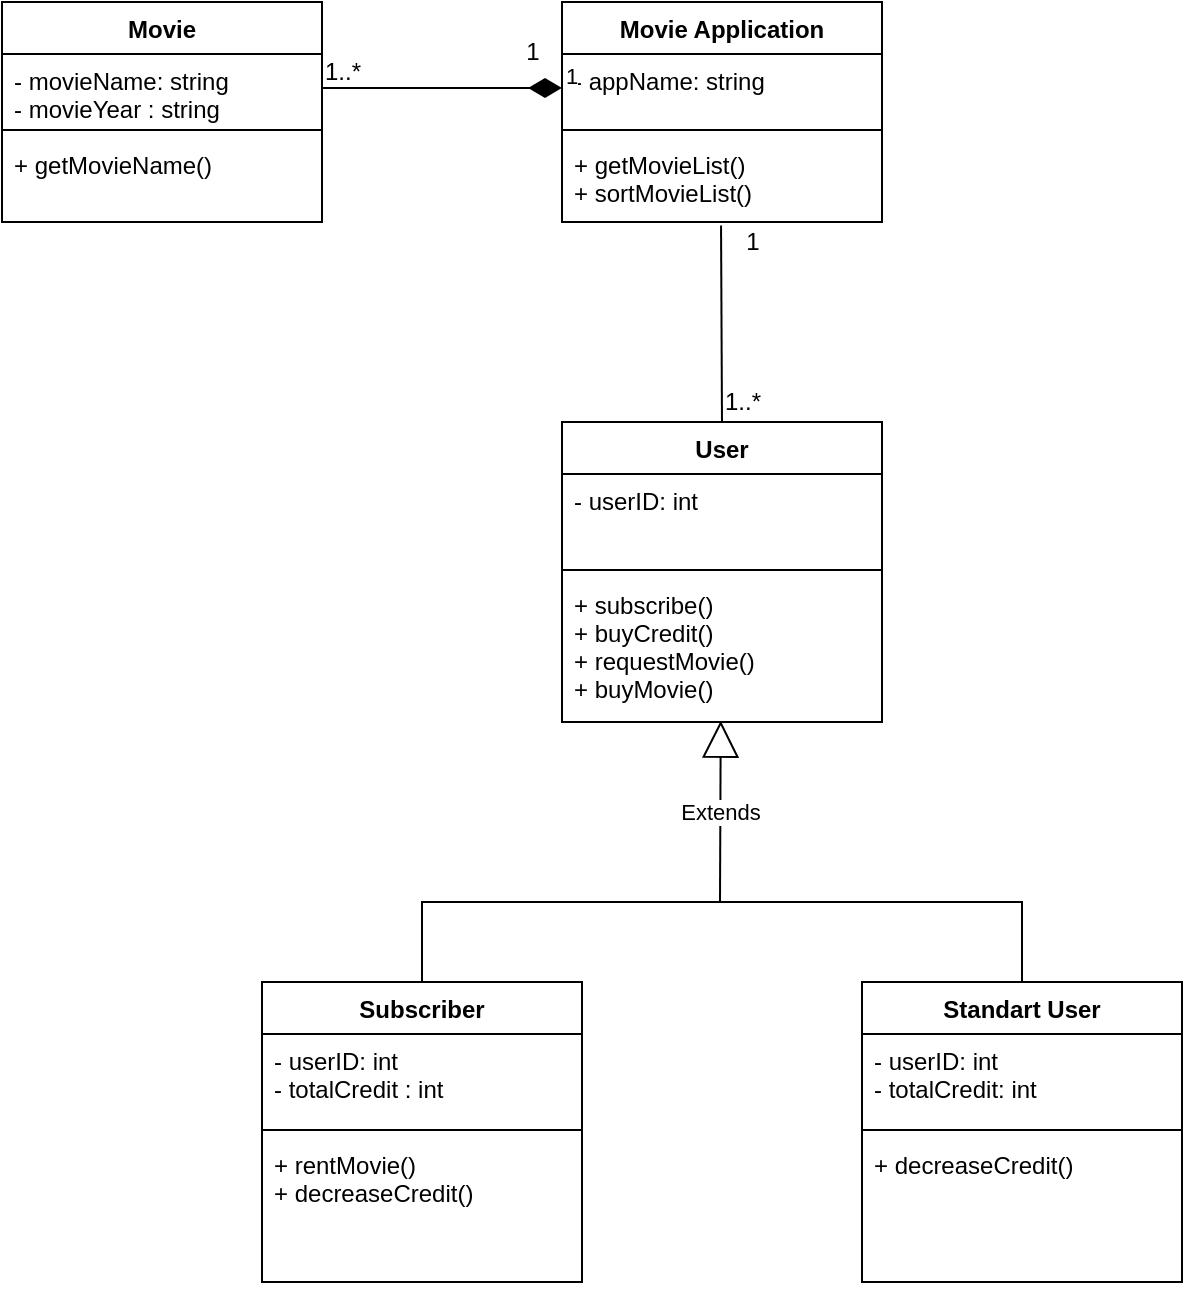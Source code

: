 <mxfile version="20.4.0" type="device"><diagram id="LNZjShXQWbaja6pV8-el" name="Sayfa -1"><mxGraphModel dx="1730" dy="912" grid="1" gridSize="10" guides="1" tooltips="1" connect="1" arrows="1" fold="1" page="1" pageScale="1" pageWidth="827" pageHeight="1169" math="0" shadow="0"><root><mxCell id="0"/><mxCell id="1" parent="0"/><mxCell id="S74Iq0D-1ZKqSGXvqeB7-23" value="Movie Application" style="swimlane;fontStyle=1;align=center;verticalAlign=top;childLayout=stackLayout;horizontal=1;startSize=26;horizontalStack=0;resizeParent=1;resizeParentMax=0;resizeLast=0;collapsible=1;marginBottom=0;" parent="1" vertex="1"><mxGeometry x="350" y="150" width="160" height="110" as="geometry"/></mxCell><mxCell id="S74Iq0D-1ZKqSGXvqeB7-24" value="- appName: string" style="text;strokeColor=none;fillColor=none;align=left;verticalAlign=top;spacingLeft=4;spacingRight=4;overflow=hidden;rotatable=0;points=[[0,0.5],[1,0.5]];portConstraint=eastwest;" parent="S74Iq0D-1ZKqSGXvqeB7-23" vertex="1"><mxGeometry y="26" width="160" height="34" as="geometry"/></mxCell><mxCell id="S74Iq0D-1ZKqSGXvqeB7-25" value="" style="line;strokeWidth=1;fillColor=none;align=left;verticalAlign=middle;spacingTop=-1;spacingLeft=3;spacingRight=3;rotatable=0;labelPosition=right;points=[];portConstraint=eastwest;strokeColor=inherit;" parent="S74Iq0D-1ZKqSGXvqeB7-23" vertex="1"><mxGeometry y="60" width="160" height="8" as="geometry"/></mxCell><mxCell id="S74Iq0D-1ZKqSGXvqeB7-26" value="+ getMovieList()&#10;+ sortMovieList()" style="text;strokeColor=none;fillColor=none;align=left;verticalAlign=top;spacingLeft=4;spacingRight=4;overflow=hidden;rotatable=0;points=[[0,0.5],[1,0.5]];portConstraint=eastwest;" parent="S74Iq0D-1ZKqSGXvqeB7-23" vertex="1"><mxGeometry y="68" width="160" height="42" as="geometry"/></mxCell><mxCell id="Q69ilJuJlbfdwZ73632J-3" style="edgeStyle=none;rounded=0;orthogonalLoop=1;jettySize=auto;html=1;exitX=0.5;exitY=0;exitDx=0;exitDy=0;entryX=0.497;entryY=1.043;entryDx=0;entryDy=0;entryPerimeter=0;endArrow=none;endFill=0;" edge="1" parent="1" source="S74Iq0D-1ZKqSGXvqeB7-27" target="S74Iq0D-1ZKqSGXvqeB7-26"><mxGeometry relative="1" as="geometry"/></mxCell><mxCell id="S74Iq0D-1ZKqSGXvqeB7-27" value="User" style="swimlane;fontStyle=1;align=center;verticalAlign=top;childLayout=stackLayout;horizontal=1;startSize=26;horizontalStack=0;resizeParent=1;resizeParentMax=0;resizeLast=0;collapsible=1;marginBottom=0;" parent="1" vertex="1"><mxGeometry x="350" y="360" width="160" height="150" as="geometry"/></mxCell><mxCell id="S74Iq0D-1ZKqSGXvqeB7-28" value="- userID: int" style="text;strokeColor=none;fillColor=none;align=left;verticalAlign=top;spacingLeft=4;spacingRight=4;overflow=hidden;rotatable=0;points=[[0,0.5],[1,0.5]];portConstraint=eastwest;" parent="S74Iq0D-1ZKqSGXvqeB7-27" vertex="1"><mxGeometry y="26" width="160" height="44" as="geometry"/></mxCell><mxCell id="S74Iq0D-1ZKqSGXvqeB7-29" value="" style="line;strokeWidth=1;fillColor=none;align=left;verticalAlign=middle;spacingTop=-1;spacingLeft=3;spacingRight=3;rotatable=0;labelPosition=right;points=[];portConstraint=eastwest;strokeColor=inherit;" parent="S74Iq0D-1ZKqSGXvqeB7-27" vertex="1"><mxGeometry y="70" width="160" height="8" as="geometry"/></mxCell><mxCell id="S74Iq0D-1ZKqSGXvqeB7-30" value="+ subscribe()&#10;+ buyCredit()&#10;+ requestMovie()&#10;+ buyMovie()" style="text;strokeColor=none;fillColor=none;align=left;verticalAlign=top;spacingLeft=4;spacingRight=4;overflow=hidden;rotatable=0;points=[[0,0.5],[1,0.5]];portConstraint=eastwest;" parent="S74Iq0D-1ZKqSGXvqeB7-27" vertex="1"><mxGeometry y="78" width="160" height="72" as="geometry"/></mxCell><mxCell id="S74Iq0D-1ZKqSGXvqeB7-31" value="Subscriber" style="swimlane;fontStyle=1;align=center;verticalAlign=top;childLayout=stackLayout;horizontal=1;startSize=26;horizontalStack=0;resizeParent=1;resizeParentMax=0;resizeLast=0;collapsible=1;marginBottom=0;" parent="1" vertex="1"><mxGeometry x="200" y="640" width="160" height="150" as="geometry"/></mxCell><mxCell id="S74Iq0D-1ZKqSGXvqeB7-32" value="- userID: int&#10;- totalCredit : int" style="text;strokeColor=none;fillColor=none;align=left;verticalAlign=top;spacingLeft=4;spacingRight=4;overflow=hidden;rotatable=0;points=[[0,0.5],[1,0.5]];portConstraint=eastwest;" parent="S74Iq0D-1ZKqSGXvqeB7-31" vertex="1"><mxGeometry y="26" width="160" height="44" as="geometry"/></mxCell><mxCell id="S74Iq0D-1ZKqSGXvqeB7-33" value="" style="line;strokeWidth=1;fillColor=none;align=left;verticalAlign=middle;spacingTop=-1;spacingLeft=3;spacingRight=3;rotatable=0;labelPosition=right;points=[];portConstraint=eastwest;strokeColor=inherit;" parent="S74Iq0D-1ZKqSGXvqeB7-31" vertex="1"><mxGeometry y="70" width="160" height="8" as="geometry"/></mxCell><mxCell id="S74Iq0D-1ZKqSGXvqeB7-34" value="+ rentMovie()&#10;+ decreaseCredit()" style="text;strokeColor=none;fillColor=none;align=left;verticalAlign=top;spacingLeft=4;spacingRight=4;overflow=hidden;rotatable=0;points=[[0,0.5],[1,0.5]];portConstraint=eastwest;" parent="S74Iq0D-1ZKqSGXvqeB7-31" vertex="1"><mxGeometry y="78" width="160" height="72" as="geometry"/></mxCell><mxCell id="S74Iq0D-1ZKqSGXvqeB7-35" value="Standart User" style="swimlane;fontStyle=1;align=center;verticalAlign=top;childLayout=stackLayout;horizontal=1;startSize=26;horizontalStack=0;resizeParent=1;resizeParentMax=0;resizeLast=0;collapsible=1;marginBottom=0;" parent="1" vertex="1"><mxGeometry x="500" y="640" width="160" height="150" as="geometry"/></mxCell><mxCell id="S74Iq0D-1ZKqSGXvqeB7-36" value="- userID: int&#10;- totalCredit: int" style="text;strokeColor=none;fillColor=none;align=left;verticalAlign=top;spacingLeft=4;spacingRight=4;overflow=hidden;rotatable=0;points=[[0,0.5],[1,0.5]];portConstraint=eastwest;" parent="S74Iq0D-1ZKqSGXvqeB7-35" vertex="1"><mxGeometry y="26" width="160" height="44" as="geometry"/></mxCell><mxCell id="S74Iq0D-1ZKqSGXvqeB7-37" value="" style="line;strokeWidth=1;fillColor=none;align=left;verticalAlign=middle;spacingTop=-1;spacingLeft=3;spacingRight=3;rotatable=0;labelPosition=right;points=[];portConstraint=eastwest;strokeColor=inherit;" parent="S74Iq0D-1ZKqSGXvqeB7-35" vertex="1"><mxGeometry y="70" width="160" height="8" as="geometry"/></mxCell><mxCell id="S74Iq0D-1ZKqSGXvqeB7-38" value="+ decreaseCredit()" style="text;strokeColor=none;fillColor=none;align=left;verticalAlign=top;spacingLeft=4;spacingRight=4;overflow=hidden;rotatable=0;points=[[0,0.5],[1,0.5]];portConstraint=eastwest;" parent="S74Iq0D-1ZKqSGXvqeB7-35" vertex="1"><mxGeometry y="78" width="160" height="72" as="geometry"/></mxCell><mxCell id="S74Iq0D-1ZKqSGXvqeB7-40" value="Movie" style="swimlane;fontStyle=1;align=center;verticalAlign=top;childLayout=stackLayout;horizontal=1;startSize=26;horizontalStack=0;resizeParent=1;resizeParentMax=0;resizeLast=0;collapsible=1;marginBottom=0;" parent="1" vertex="1"><mxGeometry x="70" y="150" width="160" height="110" as="geometry"/></mxCell><mxCell id="S74Iq0D-1ZKqSGXvqeB7-41" value="- movieName: string&#10;- movieYear : string" style="text;strokeColor=none;fillColor=none;align=left;verticalAlign=top;spacingLeft=4;spacingRight=4;overflow=hidden;rotatable=0;points=[[0,0.5],[1,0.5]];portConstraint=eastwest;" parent="S74Iq0D-1ZKqSGXvqeB7-40" vertex="1"><mxGeometry y="26" width="160" height="34" as="geometry"/></mxCell><mxCell id="S74Iq0D-1ZKqSGXvqeB7-42" value="" style="line;strokeWidth=1;fillColor=none;align=left;verticalAlign=middle;spacingTop=-1;spacingLeft=3;spacingRight=3;rotatable=0;labelPosition=right;points=[];portConstraint=eastwest;strokeColor=inherit;" parent="S74Iq0D-1ZKqSGXvqeB7-40" vertex="1"><mxGeometry y="60" width="160" height="8" as="geometry"/></mxCell><mxCell id="S74Iq0D-1ZKqSGXvqeB7-43" value="+ getMovieName()" style="text;strokeColor=none;fillColor=none;align=left;verticalAlign=top;spacingLeft=4;spacingRight=4;overflow=hidden;rotatable=0;points=[[0,0.5],[1,0.5]];portConstraint=eastwest;" parent="S74Iq0D-1ZKqSGXvqeB7-40" vertex="1"><mxGeometry y="68" width="160" height="42" as="geometry"/></mxCell><mxCell id="Q69ilJuJlbfdwZ73632J-1" value="" style="endArrow=none;html=1;rounded=0;entryX=0.5;entryY=0;entryDx=0;entryDy=0;exitX=0.5;exitY=0;exitDx=0;exitDy=0;" edge="1" parent="1" source="S74Iq0D-1ZKqSGXvqeB7-31" target="S74Iq0D-1ZKqSGXvqeB7-35"><mxGeometry width="50" height="50" relative="1" as="geometry"><mxPoint x="580" y="600" as="sourcePoint"/><mxPoint x="480" y="600" as="targetPoint"/><Array as="points"><mxPoint x="280" y="600"/><mxPoint x="430" y="600"/><mxPoint x="580" y="600"/></Array></mxGeometry></mxCell><mxCell id="Q69ilJuJlbfdwZ73632J-2" value="Extends" style="endArrow=block;endSize=16;endFill=0;html=1;rounded=0;entryX=0.496;entryY=0.991;entryDx=0;entryDy=0;entryPerimeter=0;" edge="1" parent="1" target="S74Iq0D-1ZKqSGXvqeB7-30"><mxGeometry width="160" relative="1" as="geometry"><mxPoint x="429" y="600" as="sourcePoint"/><mxPoint x="440" y="530" as="targetPoint"/></mxGeometry></mxCell><mxCell id="Q69ilJuJlbfdwZ73632J-4" value="1" style="text;html=1;align=center;verticalAlign=middle;resizable=0;points=[];autosize=1;strokeColor=none;fillColor=none;" vertex="1" parent="1"><mxGeometry x="430" y="255" width="30" height="30" as="geometry"/></mxCell><mxCell id="Q69ilJuJlbfdwZ73632J-5" value="1..*" style="text;html=1;align=center;verticalAlign=middle;resizable=0;points=[];autosize=1;strokeColor=none;fillColor=none;" vertex="1" parent="1"><mxGeometry x="420" y="335" width="40" height="30" as="geometry"/></mxCell><mxCell id="Q69ilJuJlbfdwZ73632J-6" value="1" style="endArrow=none;html=1;endSize=12;startArrow=diamondThin;startSize=14;startFill=1;edgeStyle=orthogonalEdgeStyle;align=left;verticalAlign=bottom;rounded=0;entryX=1;entryY=0.5;entryDx=0;entryDy=0;exitX=0;exitY=0.5;exitDx=0;exitDy=0;endFill=0;" edge="1" parent="1" source="S74Iq0D-1ZKqSGXvqeB7-24" target="S74Iq0D-1ZKqSGXvqeB7-41"><mxGeometry x="-1" y="3" relative="1" as="geometry"><mxPoint x="250" y="300" as="sourcePoint"/><mxPoint x="410" y="300" as="targetPoint"/></mxGeometry></mxCell><mxCell id="Q69ilJuJlbfdwZ73632J-7" value="1" style="text;html=1;align=center;verticalAlign=middle;resizable=0;points=[];autosize=1;strokeColor=none;fillColor=none;" vertex="1" parent="1"><mxGeometry x="320" y="160" width="30" height="30" as="geometry"/></mxCell><mxCell id="Q69ilJuJlbfdwZ73632J-8" value="1..*" style="text;html=1;align=center;verticalAlign=middle;resizable=0;points=[];autosize=1;strokeColor=none;fillColor=none;" vertex="1" parent="1"><mxGeometry x="220" y="170" width="40" height="30" as="geometry"/></mxCell></root></mxGraphModel></diagram></mxfile>